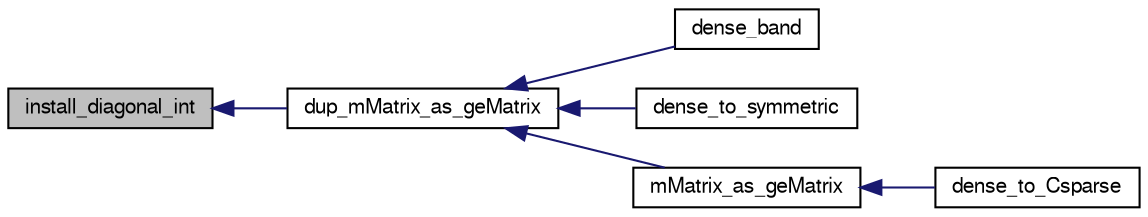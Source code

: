 digraph G
{
  edge [fontname="FreeSans",fontsize=10,labelfontname="FreeSans",labelfontsize=10];
  node [fontname="FreeSans",fontsize=10,shape=record];
  rankdir=LR;
  Node1 [label="install_diagonal_int",height=0.2,width=0.4,color="black", fillcolor="grey75", style="filled" fontcolor="black"];
  Node1 -> Node2 [dir=back,color="midnightblue",fontsize=10,style="solid",fontname="FreeSans"];
  Node2 [label="dup_mMatrix_as_geMatrix",height=0.2,width=0.4,color="black", fillcolor="white", style="filled",URL="$Mutils_8h.html#23764b1c8334e40406598a0446cc8bc5"];
  Node2 -> Node3 [dir=back,color="midnightblue",fontsize=10,style="solid",fontname="FreeSans"];
  Node3 [label="dense_band",height=0.2,width=0.4,color="black", fillcolor="white", style="filled",URL="$dense_8h.html#fc94ab69278e25ef4ea5ed5ba90935c3"];
  Node2 -> Node4 [dir=back,color="midnightblue",fontsize=10,style="solid",fontname="FreeSans"];
  Node4 [label="dense_to_symmetric",height=0.2,width=0.4,color="black", fillcolor="white", style="filled",URL="$dense_8h.html#389bdf26bd829335d25dffb4244c9ae6"];
  Node2 -> Node5 [dir=back,color="midnightblue",fontsize=10,style="solid",fontname="FreeSans"];
  Node5 [label="mMatrix_as_geMatrix",height=0.2,width=0.4,color="black", fillcolor="white", style="filled",URL="$Mutils_8h.html#623039270a92fce0643031ef7f6e72b2"];
  Node5 -> Node6 [dir=back,color="midnightblue",fontsize=10,style="solid",fontname="FreeSans"];
  Node6 [label="dense_to_Csparse",height=0.2,width=0.4,color="black", fillcolor="white", style="filled",URL="$dense_8h.html#33b46f3a16a95734d4875ddfbfa079cb"];
}
